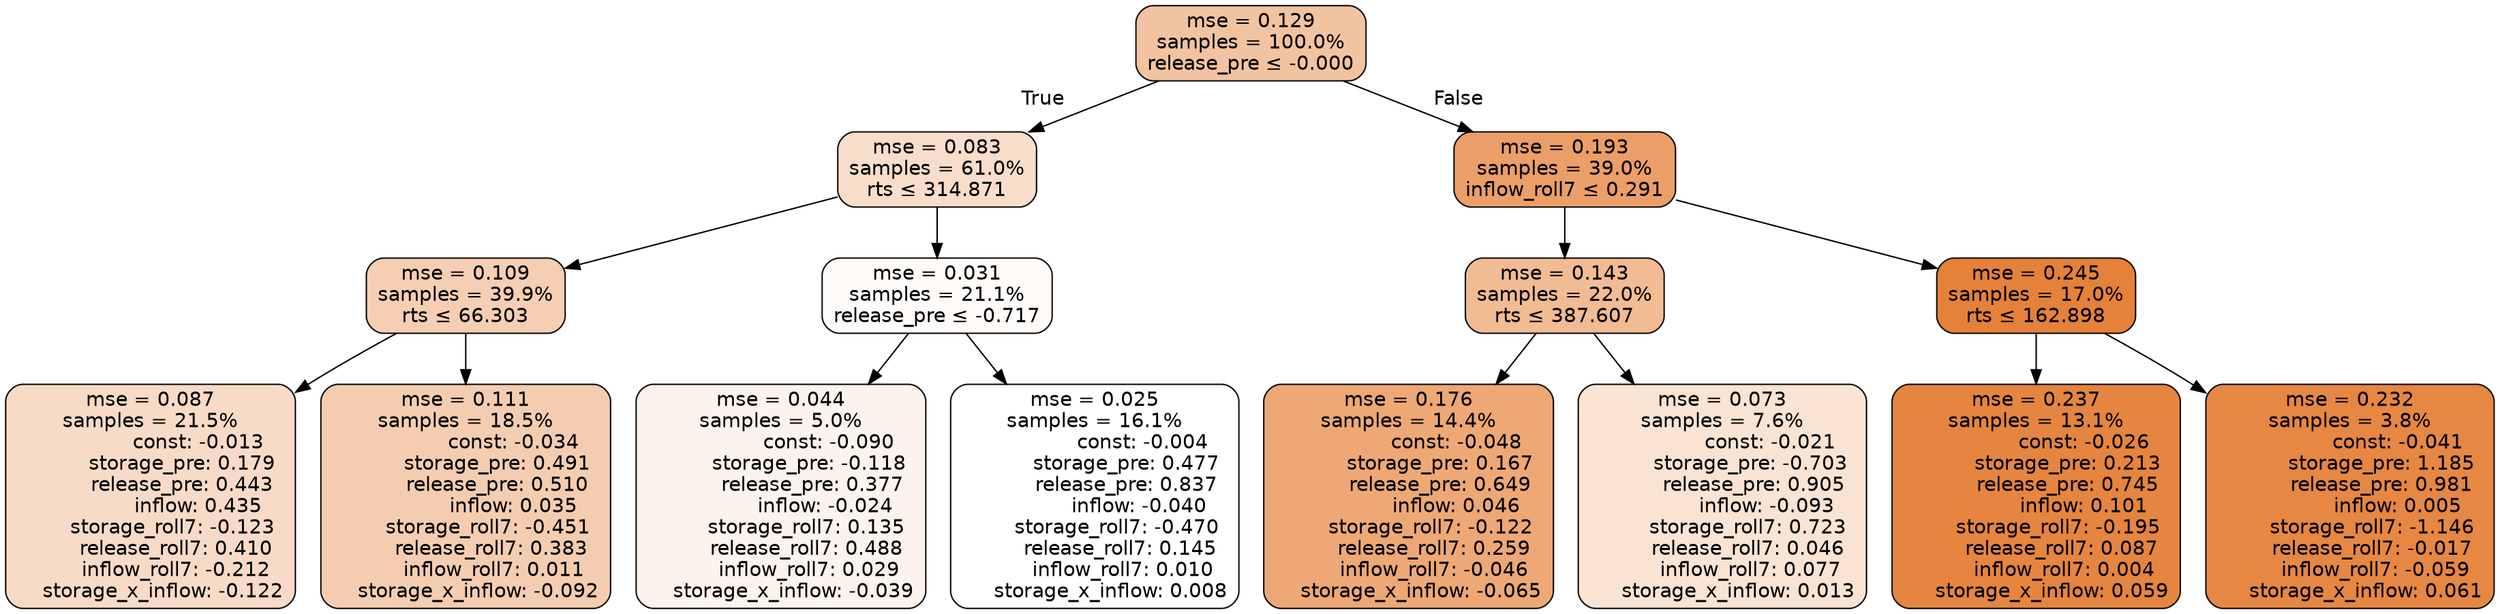 digraph tree {
bgcolor="transparent"
node [shape=rectangle, style="filled, rounded", color="black", fontname=helvetica] ;
edge [fontname=helvetica] ;
	"0" [label="mse = 0.129
samples = 100.0%
release_pre &le; -0.000", fillcolor="#f2c3a0"]
	"1" [label="mse = 0.083
samples = 61.0%
rts &le; 314.871", fillcolor="#f8ddca"]
	"2" [label="mse = 0.109
samples = 39.9%
rts &le; 66.303", fillcolor="#f5ceb3"]
	"3" [label="mse = 0.087
samples = 21.5%
               const: -0.013
          storage_pre: 0.179
          release_pre: 0.443
               inflow: 0.435
       storage_roll7: -0.123
        release_roll7: 0.410
        inflow_roll7: -0.212
    storage_x_inflow: -0.122", fillcolor="#f7dbc7"]
	"4" [label="mse = 0.111
samples = 18.5%
               const: -0.034
          storage_pre: 0.491
          release_pre: 0.510
               inflow: 0.035
       storage_roll7: -0.451
        release_roll7: 0.383
         inflow_roll7: 0.011
    storage_x_inflow: -0.092", fillcolor="#f4cdb1"]
	"5" [label="mse = 0.031
samples = 21.1%
release_pre &le; -0.717", fillcolor="#fefbf9"]
	"6" [label="mse = 0.044
samples = 5.0%
               const: -0.090
         storage_pre: -0.118
          release_pre: 0.377
              inflow: -0.024
        storage_roll7: 0.135
        release_roll7: 0.488
         inflow_roll7: 0.029
    storage_x_inflow: -0.039", fillcolor="#fcf3ed"]
	"7" [label="mse = 0.025
samples = 16.1%
               const: -0.004
          storage_pre: 0.477
          release_pre: 0.837
              inflow: -0.040
       storage_roll7: -0.470
        release_roll7: 0.145
         inflow_roll7: 0.010
     storage_x_inflow: 0.008", fillcolor="#ffffff"]
	"8" [label="mse = 0.193
samples = 39.0%
inflow_roll7 &le; 0.291", fillcolor="#eb9e67"]
	"9" [label="mse = 0.143
samples = 22.0%
rts &le; 387.607", fillcolor="#f1bb94"]
	"10" [label="mse = 0.176
samples = 14.4%
               const: -0.048
          storage_pre: 0.167
          release_pre: 0.649
               inflow: 0.046
       storage_roll7: -0.122
        release_roll7: 0.259
        inflow_roll7: -0.046
    storage_x_inflow: -0.065", fillcolor="#eda876"]
	"11" [label="mse = 0.073
samples = 7.6%
               const: -0.021
         storage_pre: -0.703
          release_pre: 0.905
              inflow: -0.093
        storage_roll7: 0.723
        release_roll7: 0.046
         inflow_roll7: 0.077
     storage_x_inflow: 0.013", fillcolor="#f9e3d3"]
	"12" [label="mse = 0.245
samples = 17.0%
rts &le; 162.898", fillcolor="#e58139"]
	"13" [label="mse = 0.237
samples = 13.1%
               const: -0.026
          storage_pre: 0.213
          release_pre: 0.745
               inflow: 0.101
       storage_roll7: -0.195
        release_roll7: 0.087
         inflow_roll7: 0.004
     storage_x_inflow: 0.059", fillcolor="#e5853f"]
	"14" [label="mse = 0.232
samples = 3.8%
               const: -0.041
          storage_pre: 1.185
          release_pre: 0.981
               inflow: 0.005
       storage_roll7: -1.146
       release_roll7: -0.017
        inflow_roll7: -0.059
     storage_x_inflow: 0.061", fillcolor="#e68743"]

	"0" -> "1" [labeldistance=2.5, labelangle=45, headlabel="True"]
	"1" -> "2"
	"2" -> "3"
	"2" -> "4"
	"1" -> "5"
	"5" -> "6"
	"5" -> "7"
	"0" -> "8" [labeldistance=2.5, labelangle=-45, headlabel="False"]
	"8" -> "9"
	"9" -> "10"
	"9" -> "11"
	"8" -> "12"
	"12" -> "13"
	"12" -> "14"
}